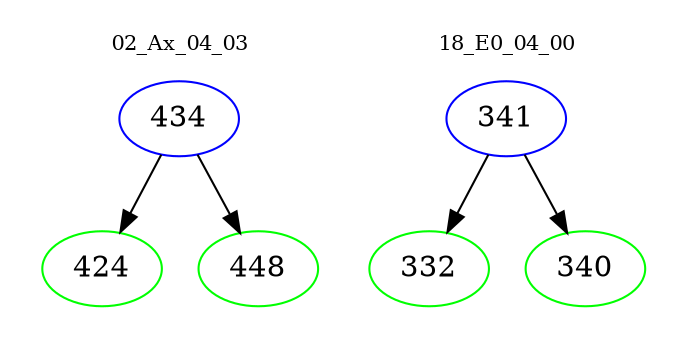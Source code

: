 digraph{
subgraph cluster_0 {
color = white
label = "02_Ax_04_03";
fontsize=10;
T0_434 [label="434", color="blue"]
T0_434 -> T0_424 [color="black"]
T0_424 [label="424", color="green"]
T0_434 -> T0_448 [color="black"]
T0_448 [label="448", color="green"]
}
subgraph cluster_1 {
color = white
label = "18_E0_04_00";
fontsize=10;
T1_341 [label="341", color="blue"]
T1_341 -> T1_332 [color="black"]
T1_332 [label="332", color="green"]
T1_341 -> T1_340 [color="black"]
T1_340 [label="340", color="green"]
}
}

